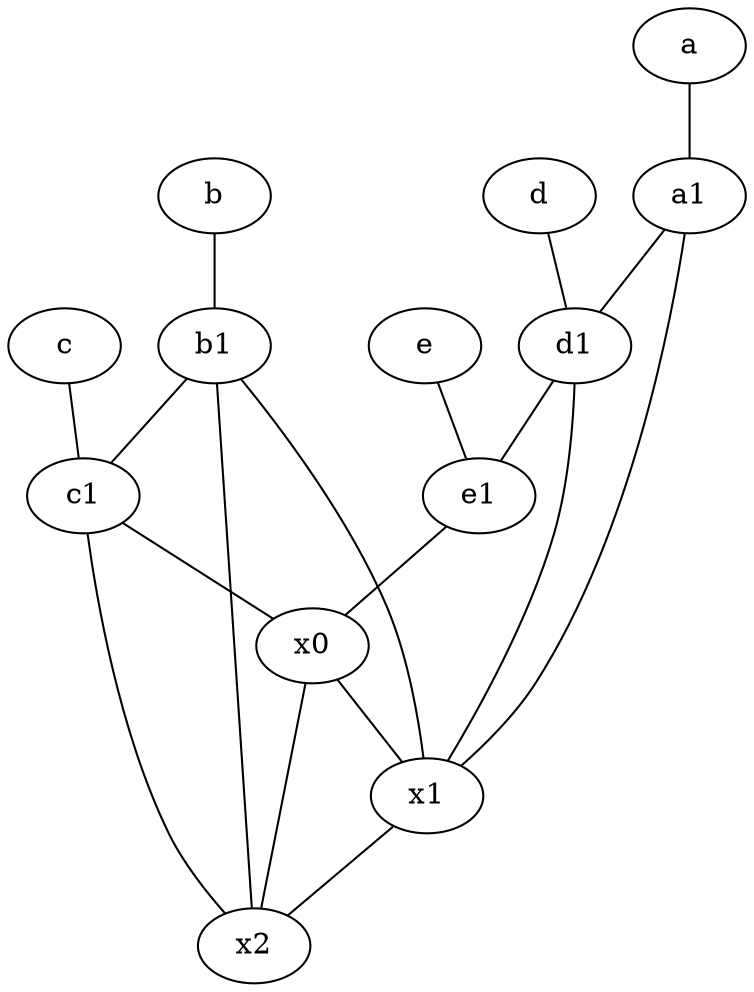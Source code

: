 graph {
	node [labelfontsize=50]
	a [labelfontsize=50 pos="8,2!"]
	c1 [labelfontsize=50 pos="4.5,3!"]
	c [labelfontsize=50 pos="4.5,2!"]
	e1 [labelfontsize=50 pos="7,7!"]
	x1 [labelfontsize=50]
	b1 [labelfontsize=50 pos="9,4!"]
	a1 [labelfontsize=50 pos="8,3!"]
	x0 [labelfontsize=50]
	e [labelfontsize=50 pos="7,9!"]
	x2 [labelfontsize=50]
	d1 [labelfontsize=50 pos="3,5!"]
	d [labelfontsize=50 pos="2,5!"]
	b [labelfontsize=50 pos="10,4!"]
	e -- e1
	c1 -- x2
	c1 -- x0
	a1 -- x1
	x1 -- x2
	d -- d1
	x0 -- x2
	b1 -- c1
	c -- c1
	d1 -- e1
	a -- a1
	b -- b1
	a1 -- d1
	e1 -- x0
	d1 -- x1
	b1 -- x1
	x0 -- x1
	b1 -- x2
}
